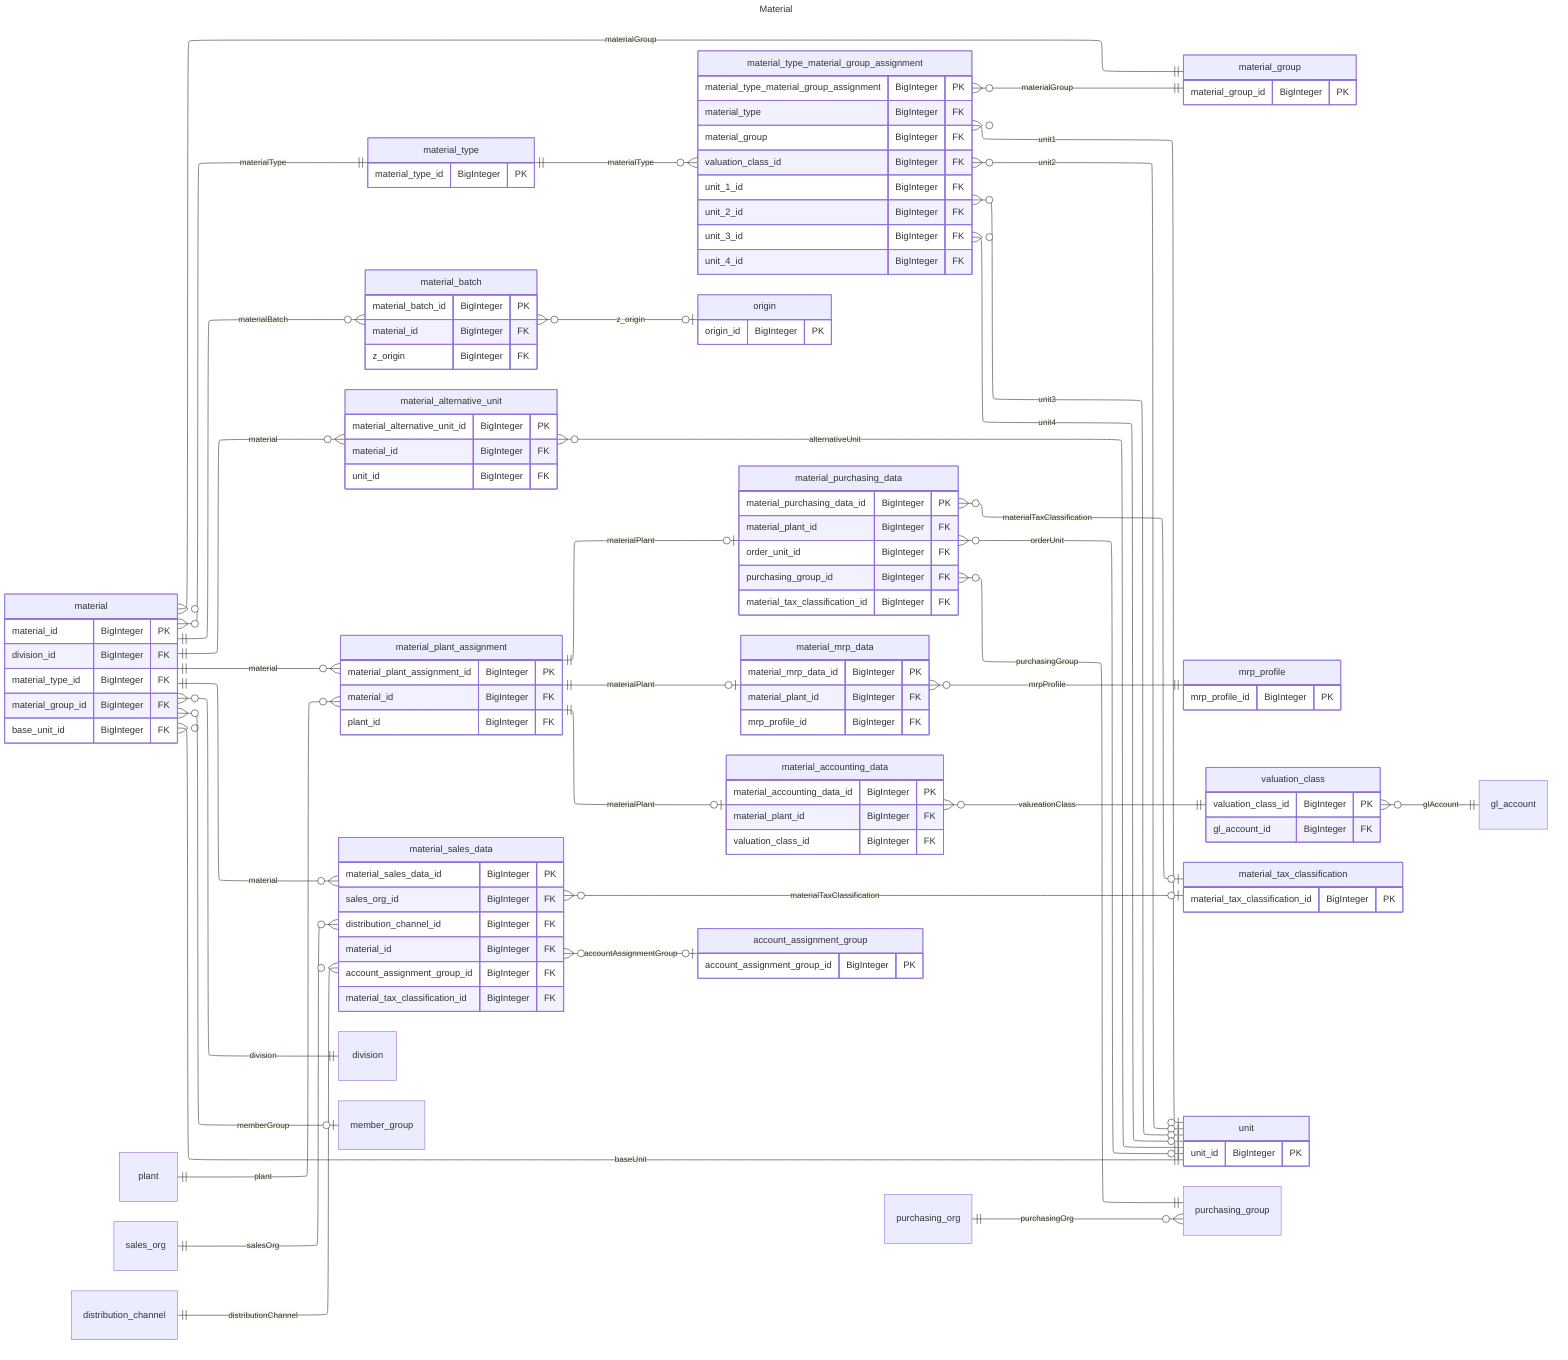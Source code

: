 ---
title: Material
config:
  layout: elk
---
erDiagram
    direction lr

    material {
        material_id BigInteger PK
        division_id BigInteger FK   
        material_type_id BigInteger FK   
        material_group_id BigInteger FK   
        base_unit_id BigInteger FK   
    }
    material_type {
        material_type_id BigInteger PK
    }
    material_group {
        material_group_id BigInteger PK
    }
    material_type_material_group_assignment {
        material_type_material_group_assignment BigInteger PK
        material_type BigInteger FK
        material_group BigInteger FK
        valuation_class_id BigInteger FK
        unit_1_id BigInteger FK
        unit_2_id BigInteger FK
        unit_3_id BigInteger FK
        unit_4_id BigInteger FK
    }
    material_batch {
        material_batch_id BigInteger PK
        material_id BigInteger FK   
        z_origin BigInteger FK
    }
    origin {
        origin_id BigInteger PK
    }
    material_alternative_unit {
        material_alternative_unit_id BigInteger PK
        material_id BigInteger FK
        unit_id BigInteger FK
    }
    material_plant_assignment {
        material_plant_assignment_id BigInteger PK
        material_id BigInteger FK
        plant_id BigInteger FK
    }
    material_purchasing_data {
        material_purchasing_data_id BigInteger PK
        material_plant_id BigInteger FK
        order_unit_id BigInteger FK
        purchasing_group_id BigInteger FK
        material_tax_classification_id BigInteger FK
    }
    material_mrp_data {
        material_mrp_data_id BigInteger PK
        material_plant_id BigInteger FK
        mrp_profile_id BigInteger FK
    }
    material_accounting_data {
        material_accounting_data_id BigInteger PK
        material_plant_id BigInteger FK
        valuation_class_id BigInteger FK
    }
    mrp_profile {
        mrp_profile_id BigInteger PK
    }   
    valuation_class {
        valuation_class_id BigInteger PK
        gl_account_id BigInteger FK
    }
    material_sales_data {
        material_sales_data_id BigInteger PK
        sales_org_id BigInteger FK
        distribution_channel_id BigInteger FK
        material_id BigInteger FK
        account_assignment_group_id BigInteger FK
        material_tax_classification_id BigInteger FK
    }
    account_assignment_group {
        account_assignment_group_id BigInteger PK
    }
    material_tax_classification {
        material_tax_classification_id BigInteger PK
    }
    unit {
        unit_id BigInteger PK
    }

    %% MATERIAL MASTER
    material }o--|| material_type : "materialType"
    material }o--|| material_group : "materialGroup"
    material }o--|| unit: "baseUnit"
    material ||--o{ material_alternative_unit : "material"
    material_alternative_unit }o--|| unit: "alternativeUnit"

    %% MATERIAL TYPE MATERIAL GROUP
    material_type ||--o{ material_type_material_group_assignment: "materialType"
    material_type_material_group_assignment }o--|| material_group: "materialGroup"
    material_type_material_group_assignment }o--o| unit: "unit1"
    material_type_material_group_assignment }o--o| unit: "unit2"
    material_type_material_group_assignment }o--o| unit: "unit3"
    material_type_material_group_assignment }o--o| unit: "unit4"

    %% MATERIAL PLANT
    plant ||--o{ material_plant_assignment: "plant"
    material ||--o{ material_plant_assignment : "material"
    
    material_plant_assignment ||--o| material_purchasing_data : "materialPlant"
    material_plant_assignment ||--o| material_mrp_data: "materialPlant"
    material_plant_assignment ||--o| material_accounting_data: "materialPlant"
    material_accounting_data }o--|| valuation_class: "valueationClass"
    valuation_class }o--|| gl_account: "glAccount"

    material_purchasing_data }o--o| unit: "orderUnit"
    material_purchasing_data }o--|| purchasing_group: "purchasingGroup"
    material_purchasing_data }o--o| material_tax_classification: "materialTaxClassification"

    material_mrp_data }o--|| mrp_profile: "mrpProfile"
    
    %% MATERIAL SALES
    sales_org ||--o{ material_sales_data: "salesOrg"
    distribution_channel ||--o{ material_sales_data: "distributionChannel"
    material }o--|| division: "division"
    material }o--o| member_group: "memberGroup"
    material ||--o{ material_sales_data : "material"
    material_sales_data }o--o| account_assignment_group: "accountAssignmentGroup"
    material_sales_data }o--o| material_tax_classification: "materialTaxClassification"
    
    %% MATERIAL CLASSIFICATION
    material ||--o{ material_batch: "materialBatch"
    material_batch }o--o| origin: "z_origin"
    purchasing_org ||--o{ purchasing_group: "purchasingOrg"